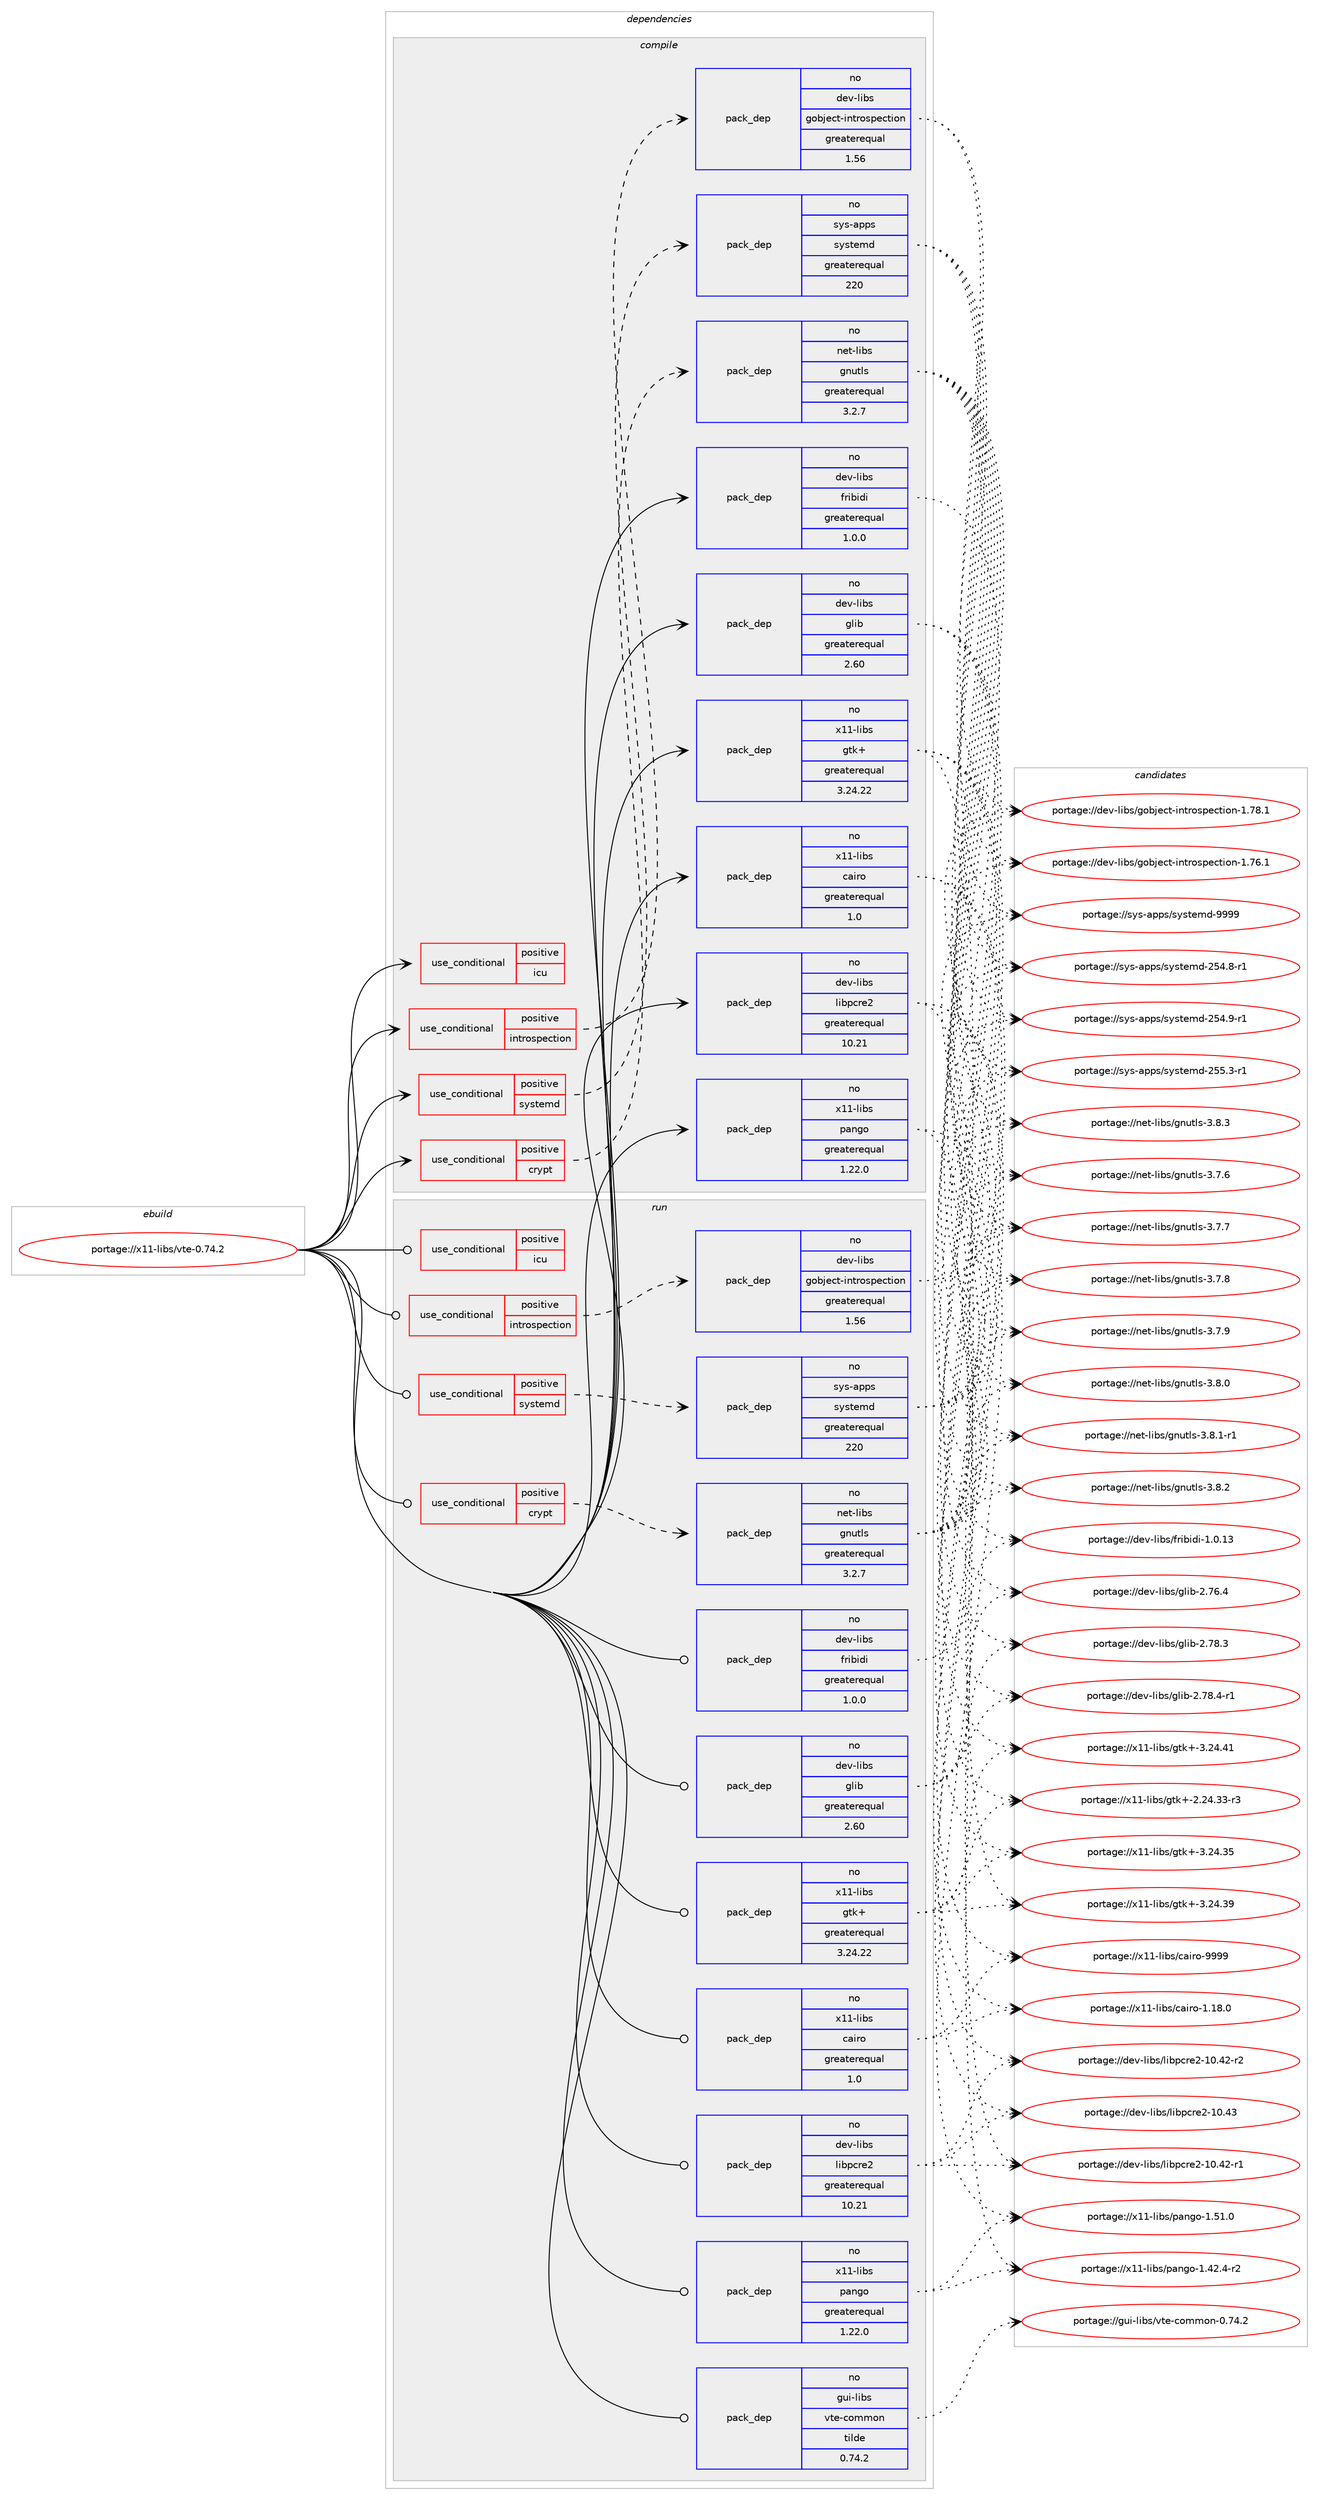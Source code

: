 digraph prolog {

# *************
# Graph options
# *************

newrank=true;
concentrate=true;
compound=true;
graph [rankdir=LR,fontname=Helvetica,fontsize=10,ranksep=1.5];#, ranksep=2.5, nodesep=0.2];
edge  [arrowhead=vee];
node  [fontname=Helvetica,fontsize=10];

# **********
# The ebuild
# **********

subgraph cluster_leftcol {
color=gray;
rank=same;
label=<<i>ebuild</i>>;
id [label="portage://x11-libs/vte-0.74.2", color=red, width=4, href="../x11-libs/vte-0.74.2.svg"];
}

# ****************
# The dependencies
# ****************

subgraph cluster_midcol {
color=gray;
label=<<i>dependencies</i>>;
subgraph cluster_compile {
fillcolor="#eeeeee";
style=filled;
label=<<i>compile</i>>;
subgraph cond16357 {
dependency24848 [label=<<TABLE BORDER="0" CELLBORDER="1" CELLSPACING="0" CELLPADDING="4"><TR><TD ROWSPAN="3" CELLPADDING="10">use_conditional</TD></TR><TR><TD>positive</TD></TR><TR><TD>crypt</TD></TR></TABLE>>, shape=none, color=red];
subgraph pack8192 {
dependency24849 [label=<<TABLE BORDER="0" CELLBORDER="1" CELLSPACING="0" CELLPADDING="4" WIDTH="220"><TR><TD ROWSPAN="6" CELLPADDING="30">pack_dep</TD></TR><TR><TD WIDTH="110">no</TD></TR><TR><TD>net-libs</TD></TR><TR><TD>gnutls</TD></TR><TR><TD>greaterequal</TD></TR><TR><TD>3.2.7</TD></TR></TABLE>>, shape=none, color=blue];
}
dependency24848:e -> dependency24849:w [weight=20,style="dashed",arrowhead="vee"];
}
id:e -> dependency24848:w [weight=20,style="solid",arrowhead="vee"];
subgraph cond16358 {
dependency24850 [label=<<TABLE BORDER="0" CELLBORDER="1" CELLSPACING="0" CELLPADDING="4"><TR><TD ROWSPAN="3" CELLPADDING="10">use_conditional</TD></TR><TR><TD>positive</TD></TR><TR><TD>icu</TD></TR></TABLE>>, shape=none, color=red];
# *** BEGIN UNKNOWN DEPENDENCY TYPE (TODO) ***
# dependency24850 -> package_dependency(portage://x11-libs/vte-0.74.2,install,no,dev-libs,icu,none,[,,],any_same_slot,[])
# *** END UNKNOWN DEPENDENCY TYPE (TODO) ***

}
id:e -> dependency24850:w [weight=20,style="solid",arrowhead="vee"];
subgraph cond16359 {
dependency24851 [label=<<TABLE BORDER="0" CELLBORDER="1" CELLSPACING="0" CELLPADDING="4"><TR><TD ROWSPAN="3" CELLPADDING="10">use_conditional</TD></TR><TR><TD>positive</TD></TR><TR><TD>introspection</TD></TR></TABLE>>, shape=none, color=red];
subgraph pack8193 {
dependency24852 [label=<<TABLE BORDER="0" CELLBORDER="1" CELLSPACING="0" CELLPADDING="4" WIDTH="220"><TR><TD ROWSPAN="6" CELLPADDING="30">pack_dep</TD></TR><TR><TD WIDTH="110">no</TD></TR><TR><TD>dev-libs</TD></TR><TR><TD>gobject-introspection</TD></TR><TR><TD>greaterequal</TD></TR><TR><TD>1.56</TD></TR></TABLE>>, shape=none, color=blue];
}
dependency24851:e -> dependency24852:w [weight=20,style="dashed",arrowhead="vee"];
}
id:e -> dependency24851:w [weight=20,style="solid",arrowhead="vee"];
subgraph cond16360 {
dependency24853 [label=<<TABLE BORDER="0" CELLBORDER="1" CELLSPACING="0" CELLPADDING="4"><TR><TD ROWSPAN="3" CELLPADDING="10">use_conditional</TD></TR><TR><TD>positive</TD></TR><TR><TD>systemd</TD></TR></TABLE>>, shape=none, color=red];
subgraph pack8194 {
dependency24854 [label=<<TABLE BORDER="0" CELLBORDER="1" CELLSPACING="0" CELLPADDING="4" WIDTH="220"><TR><TD ROWSPAN="6" CELLPADDING="30">pack_dep</TD></TR><TR><TD WIDTH="110">no</TD></TR><TR><TD>sys-apps</TD></TR><TR><TD>systemd</TD></TR><TR><TD>greaterequal</TD></TR><TR><TD>220</TD></TR></TABLE>>, shape=none, color=blue];
}
dependency24853:e -> dependency24854:w [weight=20,style="dashed",arrowhead="vee"];
}
id:e -> dependency24853:w [weight=20,style="solid",arrowhead="vee"];
subgraph pack8195 {
dependency24855 [label=<<TABLE BORDER="0" CELLBORDER="1" CELLSPACING="0" CELLPADDING="4" WIDTH="220"><TR><TD ROWSPAN="6" CELLPADDING="30">pack_dep</TD></TR><TR><TD WIDTH="110">no</TD></TR><TR><TD>dev-libs</TD></TR><TR><TD>fribidi</TD></TR><TR><TD>greaterequal</TD></TR><TR><TD>1.0.0</TD></TR></TABLE>>, shape=none, color=blue];
}
id:e -> dependency24855:w [weight=20,style="solid",arrowhead="vee"];
subgraph pack8196 {
dependency24856 [label=<<TABLE BORDER="0" CELLBORDER="1" CELLSPACING="0" CELLPADDING="4" WIDTH="220"><TR><TD ROWSPAN="6" CELLPADDING="30">pack_dep</TD></TR><TR><TD WIDTH="110">no</TD></TR><TR><TD>dev-libs</TD></TR><TR><TD>glib</TD></TR><TR><TD>greaterequal</TD></TR><TR><TD>2.60</TD></TR></TABLE>>, shape=none, color=blue];
}
id:e -> dependency24856:w [weight=20,style="solid",arrowhead="vee"];
subgraph pack8197 {
dependency24857 [label=<<TABLE BORDER="0" CELLBORDER="1" CELLSPACING="0" CELLPADDING="4" WIDTH="220"><TR><TD ROWSPAN="6" CELLPADDING="30">pack_dep</TD></TR><TR><TD WIDTH="110">no</TD></TR><TR><TD>dev-libs</TD></TR><TR><TD>libpcre2</TD></TR><TR><TD>greaterequal</TD></TR><TR><TD>10.21</TD></TR></TABLE>>, shape=none, color=blue];
}
id:e -> dependency24857:w [weight=20,style="solid",arrowhead="vee"];
# *** BEGIN UNKNOWN DEPENDENCY TYPE (TODO) ***
# id -> package_dependency(portage://x11-libs/vte-0.74.2,install,no,sys-libs,zlib,none,[,,],[],[])
# *** END UNKNOWN DEPENDENCY TYPE (TODO) ***

subgraph pack8198 {
dependency24858 [label=<<TABLE BORDER="0" CELLBORDER="1" CELLSPACING="0" CELLPADDING="4" WIDTH="220"><TR><TD ROWSPAN="6" CELLPADDING="30">pack_dep</TD></TR><TR><TD WIDTH="110">no</TD></TR><TR><TD>x11-libs</TD></TR><TR><TD>cairo</TD></TR><TR><TD>greaterequal</TD></TR><TR><TD>1.0</TD></TR></TABLE>>, shape=none, color=blue];
}
id:e -> dependency24858:w [weight=20,style="solid",arrowhead="vee"];
subgraph pack8199 {
dependency24859 [label=<<TABLE BORDER="0" CELLBORDER="1" CELLSPACING="0" CELLPADDING="4" WIDTH="220"><TR><TD ROWSPAN="6" CELLPADDING="30">pack_dep</TD></TR><TR><TD WIDTH="110">no</TD></TR><TR><TD>x11-libs</TD></TR><TR><TD>gtk+</TD></TR><TR><TD>greaterequal</TD></TR><TR><TD>3.24.22</TD></TR></TABLE>>, shape=none, color=blue];
}
id:e -> dependency24859:w [weight=20,style="solid",arrowhead="vee"];
subgraph pack8200 {
dependency24860 [label=<<TABLE BORDER="0" CELLBORDER="1" CELLSPACING="0" CELLPADDING="4" WIDTH="220"><TR><TD ROWSPAN="6" CELLPADDING="30">pack_dep</TD></TR><TR><TD WIDTH="110">no</TD></TR><TR><TD>x11-libs</TD></TR><TR><TD>pango</TD></TR><TR><TD>greaterequal</TD></TR><TR><TD>1.22.0</TD></TR></TABLE>>, shape=none, color=blue];
}
id:e -> dependency24860:w [weight=20,style="solid",arrowhead="vee"];
# *** BEGIN UNKNOWN DEPENDENCY TYPE (TODO) ***
# id -> package_dependency(portage://x11-libs/vte-0.74.2,install,no,x11-libs,pango,none,[,,],[],[use(optenable(introspection),none)])
# *** END UNKNOWN DEPENDENCY TYPE (TODO) ***

}
subgraph cluster_compileandrun {
fillcolor="#eeeeee";
style=filled;
label=<<i>compile and run</i>>;
}
subgraph cluster_run {
fillcolor="#eeeeee";
style=filled;
label=<<i>run</i>>;
subgraph cond16361 {
dependency24861 [label=<<TABLE BORDER="0" CELLBORDER="1" CELLSPACING="0" CELLPADDING="4"><TR><TD ROWSPAN="3" CELLPADDING="10">use_conditional</TD></TR><TR><TD>positive</TD></TR><TR><TD>crypt</TD></TR></TABLE>>, shape=none, color=red];
subgraph pack8201 {
dependency24862 [label=<<TABLE BORDER="0" CELLBORDER="1" CELLSPACING="0" CELLPADDING="4" WIDTH="220"><TR><TD ROWSPAN="6" CELLPADDING="30">pack_dep</TD></TR><TR><TD WIDTH="110">no</TD></TR><TR><TD>net-libs</TD></TR><TR><TD>gnutls</TD></TR><TR><TD>greaterequal</TD></TR><TR><TD>3.2.7</TD></TR></TABLE>>, shape=none, color=blue];
}
dependency24861:e -> dependency24862:w [weight=20,style="dashed",arrowhead="vee"];
}
id:e -> dependency24861:w [weight=20,style="solid",arrowhead="odot"];
subgraph cond16362 {
dependency24863 [label=<<TABLE BORDER="0" CELLBORDER="1" CELLSPACING="0" CELLPADDING="4"><TR><TD ROWSPAN="3" CELLPADDING="10">use_conditional</TD></TR><TR><TD>positive</TD></TR><TR><TD>icu</TD></TR></TABLE>>, shape=none, color=red];
# *** BEGIN UNKNOWN DEPENDENCY TYPE (TODO) ***
# dependency24863 -> package_dependency(portage://x11-libs/vte-0.74.2,run,no,dev-libs,icu,none,[,,],any_same_slot,[])
# *** END UNKNOWN DEPENDENCY TYPE (TODO) ***

}
id:e -> dependency24863:w [weight=20,style="solid",arrowhead="odot"];
subgraph cond16363 {
dependency24864 [label=<<TABLE BORDER="0" CELLBORDER="1" CELLSPACING="0" CELLPADDING="4"><TR><TD ROWSPAN="3" CELLPADDING="10">use_conditional</TD></TR><TR><TD>positive</TD></TR><TR><TD>introspection</TD></TR></TABLE>>, shape=none, color=red];
subgraph pack8202 {
dependency24865 [label=<<TABLE BORDER="0" CELLBORDER="1" CELLSPACING="0" CELLPADDING="4" WIDTH="220"><TR><TD ROWSPAN="6" CELLPADDING="30">pack_dep</TD></TR><TR><TD WIDTH="110">no</TD></TR><TR><TD>dev-libs</TD></TR><TR><TD>gobject-introspection</TD></TR><TR><TD>greaterequal</TD></TR><TR><TD>1.56</TD></TR></TABLE>>, shape=none, color=blue];
}
dependency24864:e -> dependency24865:w [weight=20,style="dashed",arrowhead="vee"];
}
id:e -> dependency24864:w [weight=20,style="solid",arrowhead="odot"];
subgraph cond16364 {
dependency24866 [label=<<TABLE BORDER="0" CELLBORDER="1" CELLSPACING="0" CELLPADDING="4"><TR><TD ROWSPAN="3" CELLPADDING="10">use_conditional</TD></TR><TR><TD>positive</TD></TR><TR><TD>systemd</TD></TR></TABLE>>, shape=none, color=red];
subgraph pack8203 {
dependency24867 [label=<<TABLE BORDER="0" CELLBORDER="1" CELLSPACING="0" CELLPADDING="4" WIDTH="220"><TR><TD ROWSPAN="6" CELLPADDING="30">pack_dep</TD></TR><TR><TD WIDTH="110">no</TD></TR><TR><TD>sys-apps</TD></TR><TR><TD>systemd</TD></TR><TR><TD>greaterequal</TD></TR><TR><TD>220</TD></TR></TABLE>>, shape=none, color=blue];
}
dependency24866:e -> dependency24867:w [weight=20,style="dashed",arrowhead="vee"];
}
id:e -> dependency24866:w [weight=20,style="solid",arrowhead="odot"];
subgraph pack8204 {
dependency24868 [label=<<TABLE BORDER="0" CELLBORDER="1" CELLSPACING="0" CELLPADDING="4" WIDTH="220"><TR><TD ROWSPAN="6" CELLPADDING="30">pack_dep</TD></TR><TR><TD WIDTH="110">no</TD></TR><TR><TD>dev-libs</TD></TR><TR><TD>fribidi</TD></TR><TR><TD>greaterequal</TD></TR><TR><TD>1.0.0</TD></TR></TABLE>>, shape=none, color=blue];
}
id:e -> dependency24868:w [weight=20,style="solid",arrowhead="odot"];
subgraph pack8205 {
dependency24869 [label=<<TABLE BORDER="0" CELLBORDER="1" CELLSPACING="0" CELLPADDING="4" WIDTH="220"><TR><TD ROWSPAN="6" CELLPADDING="30">pack_dep</TD></TR><TR><TD WIDTH="110">no</TD></TR><TR><TD>dev-libs</TD></TR><TR><TD>glib</TD></TR><TR><TD>greaterequal</TD></TR><TR><TD>2.60</TD></TR></TABLE>>, shape=none, color=blue];
}
id:e -> dependency24869:w [weight=20,style="solid",arrowhead="odot"];
subgraph pack8206 {
dependency24870 [label=<<TABLE BORDER="0" CELLBORDER="1" CELLSPACING="0" CELLPADDING="4" WIDTH="220"><TR><TD ROWSPAN="6" CELLPADDING="30">pack_dep</TD></TR><TR><TD WIDTH="110">no</TD></TR><TR><TD>dev-libs</TD></TR><TR><TD>libpcre2</TD></TR><TR><TD>greaterequal</TD></TR><TR><TD>10.21</TD></TR></TABLE>>, shape=none, color=blue];
}
id:e -> dependency24870:w [weight=20,style="solid",arrowhead="odot"];
subgraph pack8207 {
dependency24871 [label=<<TABLE BORDER="0" CELLBORDER="1" CELLSPACING="0" CELLPADDING="4" WIDTH="220"><TR><TD ROWSPAN="6" CELLPADDING="30">pack_dep</TD></TR><TR><TD WIDTH="110">no</TD></TR><TR><TD>gui-libs</TD></TR><TR><TD>vte-common</TD></TR><TR><TD>tilde</TD></TR><TR><TD>0.74.2</TD></TR></TABLE>>, shape=none, color=blue];
}
id:e -> dependency24871:w [weight=20,style="solid",arrowhead="odot"];
# *** BEGIN UNKNOWN DEPENDENCY TYPE (TODO) ***
# id -> package_dependency(portage://x11-libs/vte-0.74.2,run,no,sys-libs,zlib,none,[,,],[],[])
# *** END UNKNOWN DEPENDENCY TYPE (TODO) ***

subgraph pack8208 {
dependency24872 [label=<<TABLE BORDER="0" CELLBORDER="1" CELLSPACING="0" CELLPADDING="4" WIDTH="220"><TR><TD ROWSPAN="6" CELLPADDING="30">pack_dep</TD></TR><TR><TD WIDTH="110">no</TD></TR><TR><TD>x11-libs</TD></TR><TR><TD>cairo</TD></TR><TR><TD>greaterequal</TD></TR><TR><TD>1.0</TD></TR></TABLE>>, shape=none, color=blue];
}
id:e -> dependency24872:w [weight=20,style="solid",arrowhead="odot"];
subgraph pack8209 {
dependency24873 [label=<<TABLE BORDER="0" CELLBORDER="1" CELLSPACING="0" CELLPADDING="4" WIDTH="220"><TR><TD ROWSPAN="6" CELLPADDING="30">pack_dep</TD></TR><TR><TD WIDTH="110">no</TD></TR><TR><TD>x11-libs</TD></TR><TR><TD>gtk+</TD></TR><TR><TD>greaterequal</TD></TR><TR><TD>3.24.22</TD></TR></TABLE>>, shape=none, color=blue];
}
id:e -> dependency24873:w [weight=20,style="solid",arrowhead="odot"];
subgraph pack8210 {
dependency24874 [label=<<TABLE BORDER="0" CELLBORDER="1" CELLSPACING="0" CELLPADDING="4" WIDTH="220"><TR><TD ROWSPAN="6" CELLPADDING="30">pack_dep</TD></TR><TR><TD WIDTH="110">no</TD></TR><TR><TD>x11-libs</TD></TR><TR><TD>pango</TD></TR><TR><TD>greaterequal</TD></TR><TR><TD>1.22.0</TD></TR></TABLE>>, shape=none, color=blue];
}
id:e -> dependency24874:w [weight=20,style="solid",arrowhead="odot"];
# *** BEGIN UNKNOWN DEPENDENCY TYPE (TODO) ***
# id -> package_dependency(portage://x11-libs/vte-0.74.2,run,no,x11-libs,pango,none,[,,],[],[use(optenable(introspection),none)])
# *** END UNKNOWN DEPENDENCY TYPE (TODO) ***

}
}

# **************
# The candidates
# **************

subgraph cluster_choices {
rank=same;
color=gray;
label=<<i>candidates</i>>;

subgraph choice8192 {
color=black;
nodesep=1;
choice110101116451081059811547103110117116108115455146554654 [label="portage://net-libs/gnutls-3.7.6", color=red, width=4,href="../net-libs/gnutls-3.7.6.svg"];
choice110101116451081059811547103110117116108115455146554655 [label="portage://net-libs/gnutls-3.7.7", color=red, width=4,href="../net-libs/gnutls-3.7.7.svg"];
choice110101116451081059811547103110117116108115455146554656 [label="portage://net-libs/gnutls-3.7.8", color=red, width=4,href="../net-libs/gnutls-3.7.8.svg"];
choice110101116451081059811547103110117116108115455146554657 [label="portage://net-libs/gnutls-3.7.9", color=red, width=4,href="../net-libs/gnutls-3.7.9.svg"];
choice110101116451081059811547103110117116108115455146564648 [label="portage://net-libs/gnutls-3.8.0", color=red, width=4,href="../net-libs/gnutls-3.8.0.svg"];
choice1101011164510810598115471031101171161081154551465646494511449 [label="portage://net-libs/gnutls-3.8.1-r1", color=red, width=4,href="../net-libs/gnutls-3.8.1-r1.svg"];
choice110101116451081059811547103110117116108115455146564650 [label="portage://net-libs/gnutls-3.8.2", color=red, width=4,href="../net-libs/gnutls-3.8.2.svg"];
choice110101116451081059811547103110117116108115455146564651 [label="portage://net-libs/gnutls-3.8.3", color=red, width=4,href="../net-libs/gnutls-3.8.3.svg"];
dependency24849:e -> choice110101116451081059811547103110117116108115455146554654:w [style=dotted,weight="100"];
dependency24849:e -> choice110101116451081059811547103110117116108115455146554655:w [style=dotted,weight="100"];
dependency24849:e -> choice110101116451081059811547103110117116108115455146554656:w [style=dotted,weight="100"];
dependency24849:e -> choice110101116451081059811547103110117116108115455146554657:w [style=dotted,weight="100"];
dependency24849:e -> choice110101116451081059811547103110117116108115455146564648:w [style=dotted,weight="100"];
dependency24849:e -> choice1101011164510810598115471031101171161081154551465646494511449:w [style=dotted,weight="100"];
dependency24849:e -> choice110101116451081059811547103110117116108115455146564650:w [style=dotted,weight="100"];
dependency24849:e -> choice110101116451081059811547103110117116108115455146564651:w [style=dotted,weight="100"];
}
subgraph choice8193 {
color=black;
nodesep=1;
choice1001011184510810598115471031119810610199116451051101161141111151121019911610511111045494655544649 [label="portage://dev-libs/gobject-introspection-1.76.1", color=red, width=4,href="../dev-libs/gobject-introspection-1.76.1.svg"];
choice1001011184510810598115471031119810610199116451051101161141111151121019911610511111045494655564649 [label="portage://dev-libs/gobject-introspection-1.78.1", color=red, width=4,href="../dev-libs/gobject-introspection-1.78.1.svg"];
dependency24852:e -> choice1001011184510810598115471031119810610199116451051101161141111151121019911610511111045494655544649:w [style=dotted,weight="100"];
dependency24852:e -> choice1001011184510810598115471031119810610199116451051101161141111151121019911610511111045494655564649:w [style=dotted,weight="100"];
}
subgraph choice8194 {
color=black;
nodesep=1;
choice1151211154597112112115471151211151161011091004550535246564511449 [label="portage://sys-apps/systemd-254.8-r1", color=red, width=4,href="../sys-apps/systemd-254.8-r1.svg"];
choice1151211154597112112115471151211151161011091004550535246574511449 [label="portage://sys-apps/systemd-254.9-r1", color=red, width=4,href="../sys-apps/systemd-254.9-r1.svg"];
choice1151211154597112112115471151211151161011091004550535346514511449 [label="portage://sys-apps/systemd-255.3-r1", color=red, width=4,href="../sys-apps/systemd-255.3-r1.svg"];
choice1151211154597112112115471151211151161011091004557575757 [label="portage://sys-apps/systemd-9999", color=red, width=4,href="../sys-apps/systemd-9999.svg"];
dependency24854:e -> choice1151211154597112112115471151211151161011091004550535246564511449:w [style=dotted,weight="100"];
dependency24854:e -> choice1151211154597112112115471151211151161011091004550535246574511449:w [style=dotted,weight="100"];
dependency24854:e -> choice1151211154597112112115471151211151161011091004550535346514511449:w [style=dotted,weight="100"];
dependency24854:e -> choice1151211154597112112115471151211151161011091004557575757:w [style=dotted,weight="100"];
}
subgraph choice8195 {
color=black;
nodesep=1;
choice1001011184510810598115471021141059810510010545494648464951 [label="portage://dev-libs/fribidi-1.0.13", color=red, width=4,href="../dev-libs/fribidi-1.0.13.svg"];
dependency24855:e -> choice1001011184510810598115471021141059810510010545494648464951:w [style=dotted,weight="100"];
}
subgraph choice8196 {
color=black;
nodesep=1;
choice1001011184510810598115471031081059845504655544652 [label="portage://dev-libs/glib-2.76.4", color=red, width=4,href="../dev-libs/glib-2.76.4.svg"];
choice1001011184510810598115471031081059845504655564651 [label="portage://dev-libs/glib-2.78.3", color=red, width=4,href="../dev-libs/glib-2.78.3.svg"];
choice10010111845108105981154710310810598455046555646524511449 [label="portage://dev-libs/glib-2.78.4-r1", color=red, width=4,href="../dev-libs/glib-2.78.4-r1.svg"];
dependency24856:e -> choice1001011184510810598115471031081059845504655544652:w [style=dotted,weight="100"];
dependency24856:e -> choice1001011184510810598115471031081059845504655564651:w [style=dotted,weight="100"];
dependency24856:e -> choice10010111845108105981154710310810598455046555646524511449:w [style=dotted,weight="100"];
}
subgraph choice8197 {
color=black;
nodesep=1;
choice1001011184510810598115471081059811299114101504549484652504511449 [label="portage://dev-libs/libpcre2-10.42-r1", color=red, width=4,href="../dev-libs/libpcre2-10.42-r1.svg"];
choice1001011184510810598115471081059811299114101504549484652504511450 [label="portage://dev-libs/libpcre2-10.42-r2", color=red, width=4,href="../dev-libs/libpcre2-10.42-r2.svg"];
choice100101118451081059811547108105981129911410150454948465251 [label="portage://dev-libs/libpcre2-10.43", color=red, width=4,href="../dev-libs/libpcre2-10.43.svg"];
dependency24857:e -> choice1001011184510810598115471081059811299114101504549484652504511449:w [style=dotted,weight="100"];
dependency24857:e -> choice1001011184510810598115471081059811299114101504549484652504511450:w [style=dotted,weight="100"];
dependency24857:e -> choice100101118451081059811547108105981129911410150454948465251:w [style=dotted,weight="100"];
}
subgraph choice8198 {
color=black;
nodesep=1;
choice1204949451081059811547999710511411145494649564648 [label="portage://x11-libs/cairo-1.18.0", color=red, width=4,href="../x11-libs/cairo-1.18.0.svg"];
choice120494945108105981154799971051141114557575757 [label="portage://x11-libs/cairo-9999", color=red, width=4,href="../x11-libs/cairo-9999.svg"];
dependency24858:e -> choice1204949451081059811547999710511411145494649564648:w [style=dotted,weight="100"];
dependency24858:e -> choice120494945108105981154799971051141114557575757:w [style=dotted,weight="100"];
}
subgraph choice8199 {
color=black;
nodesep=1;
choice12049494510810598115471031161074345504650524651514511451 [label="portage://x11-libs/gtk+-2.24.33-r3", color=red, width=4,href="../x11-libs/gtk+-2.24.33-r3.svg"];
choice1204949451081059811547103116107434551465052465153 [label="portage://x11-libs/gtk+-3.24.35", color=red, width=4,href="../x11-libs/gtk+-3.24.35.svg"];
choice1204949451081059811547103116107434551465052465157 [label="portage://x11-libs/gtk+-3.24.39", color=red, width=4,href="../x11-libs/gtk+-3.24.39.svg"];
choice1204949451081059811547103116107434551465052465249 [label="portage://x11-libs/gtk+-3.24.41", color=red, width=4,href="../x11-libs/gtk+-3.24.41.svg"];
dependency24859:e -> choice12049494510810598115471031161074345504650524651514511451:w [style=dotted,weight="100"];
dependency24859:e -> choice1204949451081059811547103116107434551465052465153:w [style=dotted,weight="100"];
dependency24859:e -> choice1204949451081059811547103116107434551465052465157:w [style=dotted,weight="100"];
dependency24859:e -> choice1204949451081059811547103116107434551465052465249:w [style=dotted,weight="100"];
}
subgraph choice8200 {
color=black;
nodesep=1;
choice120494945108105981154711297110103111454946525046524511450 [label="portage://x11-libs/pango-1.42.4-r2", color=red, width=4,href="../x11-libs/pango-1.42.4-r2.svg"];
choice12049494510810598115471129711010311145494653494648 [label="portage://x11-libs/pango-1.51.0", color=red, width=4,href="../x11-libs/pango-1.51.0.svg"];
dependency24860:e -> choice120494945108105981154711297110103111454946525046524511450:w [style=dotted,weight="100"];
dependency24860:e -> choice12049494510810598115471129711010311145494653494648:w [style=dotted,weight="100"];
}
subgraph choice8201 {
color=black;
nodesep=1;
choice110101116451081059811547103110117116108115455146554654 [label="portage://net-libs/gnutls-3.7.6", color=red, width=4,href="../net-libs/gnutls-3.7.6.svg"];
choice110101116451081059811547103110117116108115455146554655 [label="portage://net-libs/gnutls-3.7.7", color=red, width=4,href="../net-libs/gnutls-3.7.7.svg"];
choice110101116451081059811547103110117116108115455146554656 [label="portage://net-libs/gnutls-3.7.8", color=red, width=4,href="../net-libs/gnutls-3.7.8.svg"];
choice110101116451081059811547103110117116108115455146554657 [label="portage://net-libs/gnutls-3.7.9", color=red, width=4,href="../net-libs/gnutls-3.7.9.svg"];
choice110101116451081059811547103110117116108115455146564648 [label="portage://net-libs/gnutls-3.8.0", color=red, width=4,href="../net-libs/gnutls-3.8.0.svg"];
choice1101011164510810598115471031101171161081154551465646494511449 [label="portage://net-libs/gnutls-3.8.1-r1", color=red, width=4,href="../net-libs/gnutls-3.8.1-r1.svg"];
choice110101116451081059811547103110117116108115455146564650 [label="portage://net-libs/gnutls-3.8.2", color=red, width=4,href="../net-libs/gnutls-3.8.2.svg"];
choice110101116451081059811547103110117116108115455146564651 [label="portage://net-libs/gnutls-3.8.3", color=red, width=4,href="../net-libs/gnutls-3.8.3.svg"];
dependency24862:e -> choice110101116451081059811547103110117116108115455146554654:w [style=dotted,weight="100"];
dependency24862:e -> choice110101116451081059811547103110117116108115455146554655:w [style=dotted,weight="100"];
dependency24862:e -> choice110101116451081059811547103110117116108115455146554656:w [style=dotted,weight="100"];
dependency24862:e -> choice110101116451081059811547103110117116108115455146554657:w [style=dotted,weight="100"];
dependency24862:e -> choice110101116451081059811547103110117116108115455146564648:w [style=dotted,weight="100"];
dependency24862:e -> choice1101011164510810598115471031101171161081154551465646494511449:w [style=dotted,weight="100"];
dependency24862:e -> choice110101116451081059811547103110117116108115455146564650:w [style=dotted,weight="100"];
dependency24862:e -> choice110101116451081059811547103110117116108115455146564651:w [style=dotted,weight="100"];
}
subgraph choice8202 {
color=black;
nodesep=1;
choice1001011184510810598115471031119810610199116451051101161141111151121019911610511111045494655544649 [label="portage://dev-libs/gobject-introspection-1.76.1", color=red, width=4,href="../dev-libs/gobject-introspection-1.76.1.svg"];
choice1001011184510810598115471031119810610199116451051101161141111151121019911610511111045494655564649 [label="portage://dev-libs/gobject-introspection-1.78.1", color=red, width=4,href="../dev-libs/gobject-introspection-1.78.1.svg"];
dependency24865:e -> choice1001011184510810598115471031119810610199116451051101161141111151121019911610511111045494655544649:w [style=dotted,weight="100"];
dependency24865:e -> choice1001011184510810598115471031119810610199116451051101161141111151121019911610511111045494655564649:w [style=dotted,weight="100"];
}
subgraph choice8203 {
color=black;
nodesep=1;
choice1151211154597112112115471151211151161011091004550535246564511449 [label="portage://sys-apps/systemd-254.8-r1", color=red, width=4,href="../sys-apps/systemd-254.8-r1.svg"];
choice1151211154597112112115471151211151161011091004550535246574511449 [label="portage://sys-apps/systemd-254.9-r1", color=red, width=4,href="../sys-apps/systemd-254.9-r1.svg"];
choice1151211154597112112115471151211151161011091004550535346514511449 [label="portage://sys-apps/systemd-255.3-r1", color=red, width=4,href="../sys-apps/systemd-255.3-r1.svg"];
choice1151211154597112112115471151211151161011091004557575757 [label="portage://sys-apps/systemd-9999", color=red, width=4,href="../sys-apps/systemd-9999.svg"];
dependency24867:e -> choice1151211154597112112115471151211151161011091004550535246564511449:w [style=dotted,weight="100"];
dependency24867:e -> choice1151211154597112112115471151211151161011091004550535246574511449:w [style=dotted,weight="100"];
dependency24867:e -> choice1151211154597112112115471151211151161011091004550535346514511449:w [style=dotted,weight="100"];
dependency24867:e -> choice1151211154597112112115471151211151161011091004557575757:w [style=dotted,weight="100"];
}
subgraph choice8204 {
color=black;
nodesep=1;
choice1001011184510810598115471021141059810510010545494648464951 [label="portage://dev-libs/fribidi-1.0.13", color=red, width=4,href="../dev-libs/fribidi-1.0.13.svg"];
dependency24868:e -> choice1001011184510810598115471021141059810510010545494648464951:w [style=dotted,weight="100"];
}
subgraph choice8205 {
color=black;
nodesep=1;
choice1001011184510810598115471031081059845504655544652 [label="portage://dev-libs/glib-2.76.4", color=red, width=4,href="../dev-libs/glib-2.76.4.svg"];
choice1001011184510810598115471031081059845504655564651 [label="portage://dev-libs/glib-2.78.3", color=red, width=4,href="../dev-libs/glib-2.78.3.svg"];
choice10010111845108105981154710310810598455046555646524511449 [label="portage://dev-libs/glib-2.78.4-r1", color=red, width=4,href="../dev-libs/glib-2.78.4-r1.svg"];
dependency24869:e -> choice1001011184510810598115471031081059845504655544652:w [style=dotted,weight="100"];
dependency24869:e -> choice1001011184510810598115471031081059845504655564651:w [style=dotted,weight="100"];
dependency24869:e -> choice10010111845108105981154710310810598455046555646524511449:w [style=dotted,weight="100"];
}
subgraph choice8206 {
color=black;
nodesep=1;
choice1001011184510810598115471081059811299114101504549484652504511449 [label="portage://dev-libs/libpcre2-10.42-r1", color=red, width=4,href="../dev-libs/libpcre2-10.42-r1.svg"];
choice1001011184510810598115471081059811299114101504549484652504511450 [label="portage://dev-libs/libpcre2-10.42-r2", color=red, width=4,href="../dev-libs/libpcre2-10.42-r2.svg"];
choice100101118451081059811547108105981129911410150454948465251 [label="portage://dev-libs/libpcre2-10.43", color=red, width=4,href="../dev-libs/libpcre2-10.43.svg"];
dependency24870:e -> choice1001011184510810598115471081059811299114101504549484652504511449:w [style=dotted,weight="100"];
dependency24870:e -> choice1001011184510810598115471081059811299114101504549484652504511450:w [style=dotted,weight="100"];
dependency24870:e -> choice100101118451081059811547108105981129911410150454948465251:w [style=dotted,weight="100"];
}
subgraph choice8207 {
color=black;
nodesep=1;
choice103117105451081059811547118116101459911110910911111045484655524650 [label="portage://gui-libs/vte-common-0.74.2", color=red, width=4,href="../gui-libs/vte-common-0.74.2.svg"];
dependency24871:e -> choice103117105451081059811547118116101459911110910911111045484655524650:w [style=dotted,weight="100"];
}
subgraph choice8208 {
color=black;
nodesep=1;
choice1204949451081059811547999710511411145494649564648 [label="portage://x11-libs/cairo-1.18.0", color=red, width=4,href="../x11-libs/cairo-1.18.0.svg"];
choice120494945108105981154799971051141114557575757 [label="portage://x11-libs/cairo-9999", color=red, width=4,href="../x11-libs/cairo-9999.svg"];
dependency24872:e -> choice1204949451081059811547999710511411145494649564648:w [style=dotted,weight="100"];
dependency24872:e -> choice120494945108105981154799971051141114557575757:w [style=dotted,weight="100"];
}
subgraph choice8209 {
color=black;
nodesep=1;
choice12049494510810598115471031161074345504650524651514511451 [label="portage://x11-libs/gtk+-2.24.33-r3", color=red, width=4,href="../x11-libs/gtk+-2.24.33-r3.svg"];
choice1204949451081059811547103116107434551465052465153 [label="portage://x11-libs/gtk+-3.24.35", color=red, width=4,href="../x11-libs/gtk+-3.24.35.svg"];
choice1204949451081059811547103116107434551465052465157 [label="portage://x11-libs/gtk+-3.24.39", color=red, width=4,href="../x11-libs/gtk+-3.24.39.svg"];
choice1204949451081059811547103116107434551465052465249 [label="portage://x11-libs/gtk+-3.24.41", color=red, width=4,href="../x11-libs/gtk+-3.24.41.svg"];
dependency24873:e -> choice12049494510810598115471031161074345504650524651514511451:w [style=dotted,weight="100"];
dependency24873:e -> choice1204949451081059811547103116107434551465052465153:w [style=dotted,weight="100"];
dependency24873:e -> choice1204949451081059811547103116107434551465052465157:w [style=dotted,weight="100"];
dependency24873:e -> choice1204949451081059811547103116107434551465052465249:w [style=dotted,weight="100"];
}
subgraph choice8210 {
color=black;
nodesep=1;
choice120494945108105981154711297110103111454946525046524511450 [label="portage://x11-libs/pango-1.42.4-r2", color=red, width=4,href="../x11-libs/pango-1.42.4-r2.svg"];
choice12049494510810598115471129711010311145494653494648 [label="portage://x11-libs/pango-1.51.0", color=red, width=4,href="../x11-libs/pango-1.51.0.svg"];
dependency24874:e -> choice120494945108105981154711297110103111454946525046524511450:w [style=dotted,weight="100"];
dependency24874:e -> choice12049494510810598115471129711010311145494653494648:w [style=dotted,weight="100"];
}
}

}

